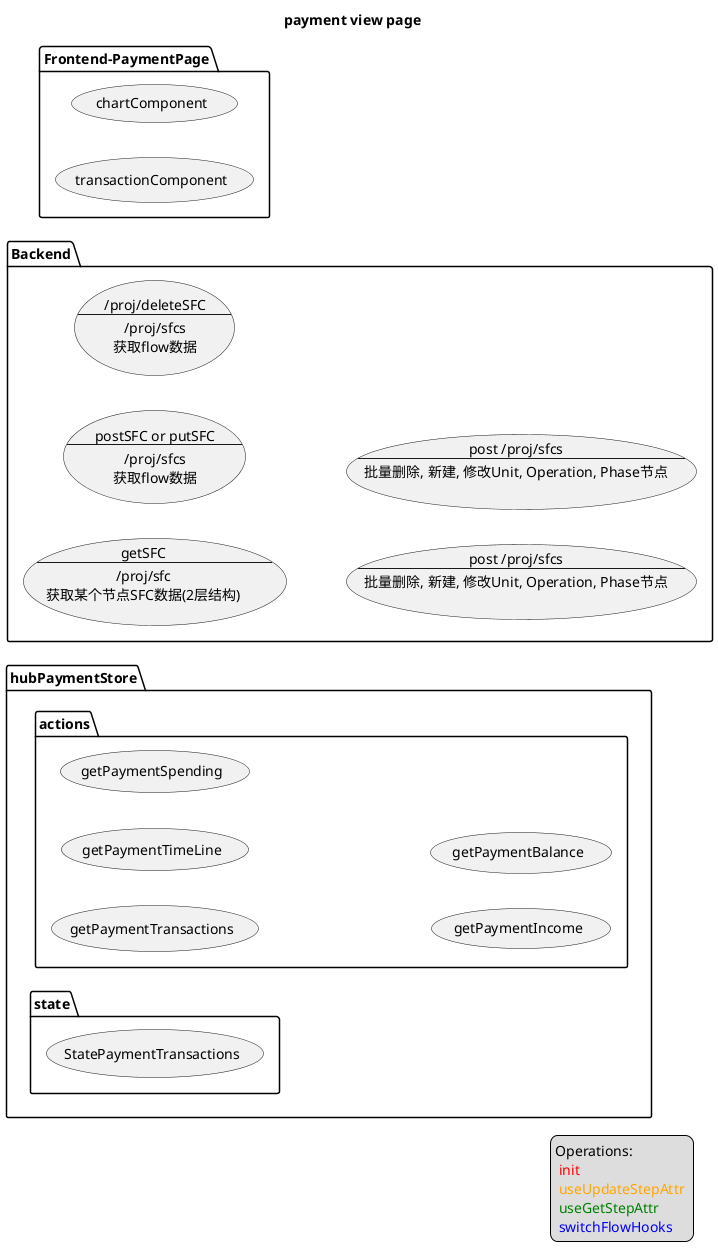 @startuml
title payment view page
legend right
  Operations:
  <color red> init </color>
  <color orange> useUpdateStepAttr </color>
  <color green> useGetStepAttr </color>
  <color blue> switchFlowHooks </color>
end legend

left to right direction

package Frontend-PaymentPage {
  usecase chartComponent
  usecase transactionComponent
}

package hubPaymentStore {
  package actions {
    usecase getPaymentTransactions
    usecase getPaymentTimeLine
    usecase getPaymentSpending
    usecase getPaymentIncome
    usecase getPaymentBalance
  }
  package state {
    usecase StatePaymentTransactions
  }
}

package Backend {

  usecase APITransactions as "
  getSFC
  ----
  /proj/sfc
  获取某个节点SFC数据(2层结构)
  "
  usecase APITimeline as "
  postSFC or putSFC
  ----
  /proj/sfcs
  获取flow数据
  "
  usecase APIBalance as "
  /proj/deleteSFC
  ----
  /proj/sfcs
  获取flow数据
  "
  usecase APISpending as "
  post /proj/sfcs
  ----
  批量删除, 新建, 修改Unit, Operation, Phase节点
  "
  usecase APIIncome as "
  post /proj/sfcs
  ----
  批量删除, 新建, 修改Unit, Operation, Phase节点
  "
}


' '初始渲染
' initHooks <-- getRecipeFlow #line:ff0000;text:ff0000 : 1.1 接口获取receipe完整数据数据
' initHooks <-- getSFC #line:ff0000;text:ff0000 : 1.2 接口获取流程图数据
' initHooks --> ReduxRecipeFlowData #line:ff0000;text:ff0000 : 2.1 dispatch 赋值初始 ReduxActiveFlowData
' initHooks --> ReduxActiveFlowData #line:ff0000;text:ff0000 : 2.2 dispatch 赋值初始 ReduxActiveFlowData
' initHooks --> ReduxActiveNodeAId #line:ff0000;text:ff0000 : 2.3 dispatch 赋值初始激活点=receipe的id
' ReduxRecipeFlowData --> 树状结构渲染 #line:ff0000;text:ff0000 : 3.1 tree数据渲染
' ReduxActiveFlowData --> 流程图svg渲染 #line:ff0000;text:ff0000 : 3.2 流程图数据渲染

' '网系节点选择渲染不同流程图
' 单击Recipe --> switchFlowHooks #line:0000ff;text:0000ff : 1. 单击某节点引起右侧渲染不同的流程图
' switchFlowHooks <--> getSFC #line:0000ff;text:0000ff : 2. 获取某个节点的流程图数据
' switchFlowHooks --> ReduxActiveNodeAId #line:0000ff;text:0000ff : 3.1 ActiveNodeId 赋值
' switchFlowHooks --> ReduxActiveFlowData #line:0000ff;text:0000ff : 3.2 ReduxActiveFlowData 赋值
' ReduxActiveNodeAId --> 树状结构渲染 #line:0000ff;text:0000ff : 4.1 active节点渲染
' ReduxActiveFlowData --> 流程图svg渲染 #line:0000ff;text:0000ff : 4.2 流程图数据渲染

' ' ' '编辑流程图
' 流程图编辑 --> updateFlowHooks #line:purple;text:purple : 1. 调用hooks
' updateFlowHooks --> editSFC #line:purple;text:purple : 2.1 接口更新当前svg流程图数据
' updateFlowHooks --> batchUpdateNodes #line:purple;text:purple : 2.2 请求接口批量更新节点们
' updateFlowHooks <-- getRecipeFlow #line:purple;text:purple : 2.3 接口返回全Recipe tree数据
' updateFlowHooks --> ReduxRecipeFlowData #line:purple;text:purple : 3.1 dispatch ReduxRecipeFlowData
' updateFlowHooks --> ReduxActiveFlowData #line:purple;text:purple : 3.2 dispatch ReduxActiveFlowData
' ReduxRecipeFlowData --> 树状结构渲染 #line:purple;text:purple : 4.1 左侧树重新渲染
' ReduxActiveFlowData --> 流程图svg渲染 #line:purple;text:purple : 4.2 流程图数据渲染

' 流程图节点选择
' SVG节点选中 --> useGetStepAttr #line:00cc00;text:00cc00 : 1.选中的节点, 调用hooks
' useGetStepAttr <--> getStepAttr #line:00cc00;text:00cc00 : 2 请求接口
' useGetStepAttr --> ReduxActiveNodeBId #line:00cc00;text:00cc00 : 3.1 dispatch ReduxActiveNodeBId
' useGetStepAttr --> ReduxStepAttr #line:00cc00;text:00cc00 : 3.2 dispatch ReduxStepAttr
' ReduxActiveNodeBId --> 流程图编辑 #line:00cc00;text:00cc00 : 4.1 允许增加顺序等操作
' ReduxActiveNodeBId --> 左侧Tree #line:00cc00;text:00cc00 : 4.2 次节点激活
' ReduxStepAttr --> 右侧Attr #line:00cc00;text:00cc00 : 4.3 ReduxStepAttr + ReduxActiveNodeBId 显示属性

' 编辑步属性
' 步属性 --> useUpdateStepAttr #line:orange;text:orange : 1. 保存, 调用hooks
' useUpdateStepAttr --> editStepAttr #line:orange;text:orange : 2.1 请求接口,保存当前步属性
' useUpdateStepAttr --> updateFlowHooks #line:orange;text:orange : 2.2 部属性要塞进流程图, 走紫色流程1以后的步骤

' todo 预留撤销操作的存储
' ReduxRecipeFlowData --> ReduxActiveFlowData #line:purple;text:purple : 2. 根据ReduxActiveNodeAId 重新影响 ReduxActiveFlowData
@enduml